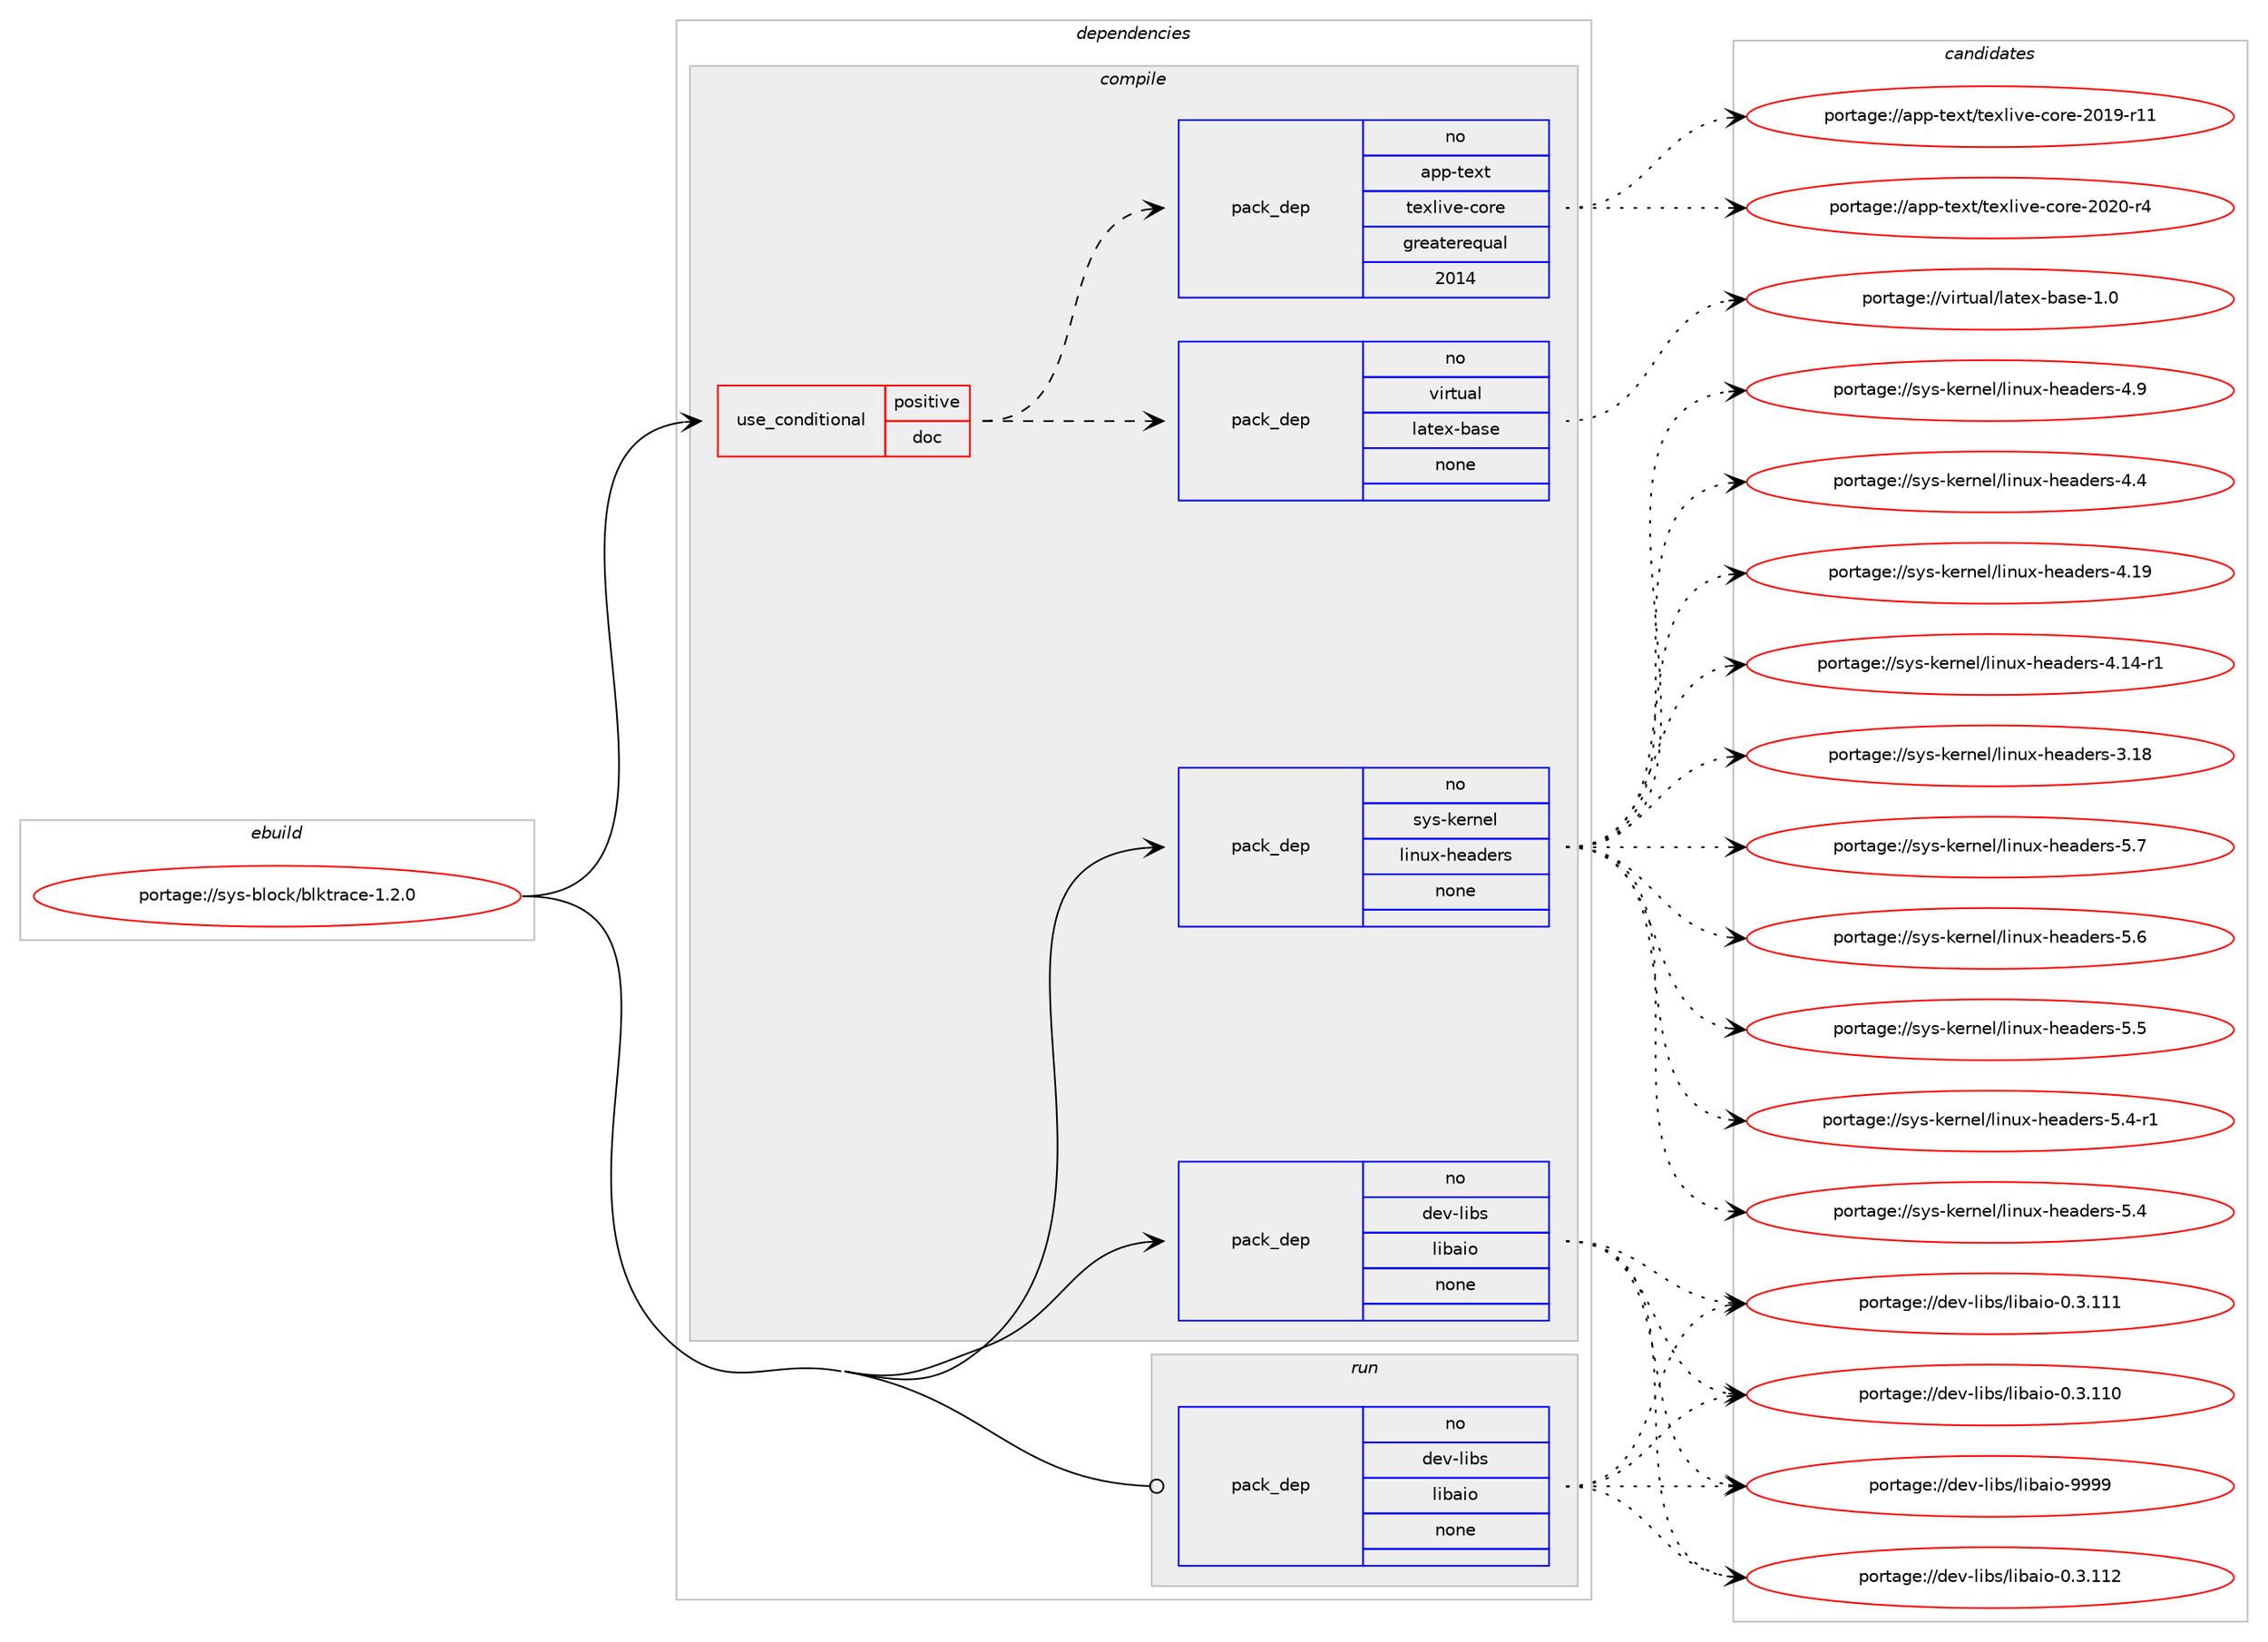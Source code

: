 digraph prolog {

# *************
# Graph options
# *************

newrank=true;
concentrate=true;
compound=true;
graph [rankdir=LR,fontname=Helvetica,fontsize=10,ranksep=1.5];#, ranksep=2.5, nodesep=0.2];
edge  [arrowhead=vee];
node  [fontname=Helvetica,fontsize=10];

# **********
# The ebuild
# **********

subgraph cluster_leftcol {
color=gray;
rank=same;
label=<<i>ebuild</i>>;
id [label="portage://sys-block/blktrace-1.2.0", color=red, width=4, href="../sys-block/blktrace-1.2.0.svg"];
}

# ****************
# The dependencies
# ****************

subgraph cluster_midcol {
color=gray;
label=<<i>dependencies</i>>;
subgraph cluster_compile {
fillcolor="#eeeeee";
style=filled;
label=<<i>compile</i>>;
subgraph cond397 {
dependency3101 [label=<<TABLE BORDER="0" CELLBORDER="1" CELLSPACING="0" CELLPADDING="4"><TR><TD ROWSPAN="3" CELLPADDING="10">use_conditional</TD></TR><TR><TD>positive</TD></TR><TR><TD>doc</TD></TR></TABLE>>, shape=none, color=red];
subgraph pack2638 {
dependency3102 [label=<<TABLE BORDER="0" CELLBORDER="1" CELLSPACING="0" CELLPADDING="4" WIDTH="220"><TR><TD ROWSPAN="6" CELLPADDING="30">pack_dep</TD></TR><TR><TD WIDTH="110">no</TD></TR><TR><TD>virtual</TD></TR><TR><TD>latex-base</TD></TR><TR><TD>none</TD></TR><TR><TD></TD></TR></TABLE>>, shape=none, color=blue];
}
dependency3101:e -> dependency3102:w [weight=20,style="dashed",arrowhead="vee"];
subgraph pack2639 {
dependency3103 [label=<<TABLE BORDER="0" CELLBORDER="1" CELLSPACING="0" CELLPADDING="4" WIDTH="220"><TR><TD ROWSPAN="6" CELLPADDING="30">pack_dep</TD></TR><TR><TD WIDTH="110">no</TD></TR><TR><TD>app-text</TD></TR><TR><TD>texlive-core</TD></TR><TR><TD>greaterequal</TD></TR><TR><TD>2014</TD></TR></TABLE>>, shape=none, color=blue];
}
dependency3101:e -> dependency3103:w [weight=20,style="dashed",arrowhead="vee"];
}
id:e -> dependency3101:w [weight=20,style="solid",arrowhead="vee"];
subgraph pack2640 {
dependency3104 [label=<<TABLE BORDER="0" CELLBORDER="1" CELLSPACING="0" CELLPADDING="4" WIDTH="220"><TR><TD ROWSPAN="6" CELLPADDING="30">pack_dep</TD></TR><TR><TD WIDTH="110">no</TD></TR><TR><TD>dev-libs</TD></TR><TR><TD>libaio</TD></TR><TR><TD>none</TD></TR><TR><TD></TD></TR></TABLE>>, shape=none, color=blue];
}
id:e -> dependency3104:w [weight=20,style="solid",arrowhead="vee"];
subgraph pack2641 {
dependency3105 [label=<<TABLE BORDER="0" CELLBORDER="1" CELLSPACING="0" CELLPADDING="4" WIDTH="220"><TR><TD ROWSPAN="6" CELLPADDING="30">pack_dep</TD></TR><TR><TD WIDTH="110">no</TD></TR><TR><TD>sys-kernel</TD></TR><TR><TD>linux-headers</TD></TR><TR><TD>none</TD></TR><TR><TD></TD></TR></TABLE>>, shape=none, color=blue];
}
id:e -> dependency3105:w [weight=20,style="solid",arrowhead="vee"];
}
subgraph cluster_compileandrun {
fillcolor="#eeeeee";
style=filled;
label=<<i>compile and run</i>>;
}
subgraph cluster_run {
fillcolor="#eeeeee";
style=filled;
label=<<i>run</i>>;
subgraph pack2642 {
dependency3106 [label=<<TABLE BORDER="0" CELLBORDER="1" CELLSPACING="0" CELLPADDING="4" WIDTH="220"><TR><TD ROWSPAN="6" CELLPADDING="30">pack_dep</TD></TR><TR><TD WIDTH="110">no</TD></TR><TR><TD>dev-libs</TD></TR><TR><TD>libaio</TD></TR><TR><TD>none</TD></TR><TR><TD></TD></TR></TABLE>>, shape=none, color=blue];
}
id:e -> dependency3106:w [weight=20,style="solid",arrowhead="odot"];
}
}

# **************
# The candidates
# **************

subgraph cluster_choices {
rank=same;
color=gray;
label=<<i>candidates</i>>;

subgraph choice2638 {
color=black;
nodesep=1;
choice11810511411611797108471089711610112045989711510145494648 [label="portage://virtual/latex-base-1.0", color=red, width=4,href="../virtual/latex-base-1.0.svg"];
dependency3102:e -> choice11810511411611797108471089711610112045989711510145494648:w [style=dotted,weight="100"];
}
subgraph choice2639 {
color=black;
nodesep=1;
choice971121124511610112011647116101120108105118101459911111410145504850484511452 [label="portage://app-text/texlive-core-2020-r4", color=red, width=4,href="../app-text/texlive-core-2020-r4.svg"];
choice97112112451161011201164711610112010810511810145991111141014550484957451144949 [label="portage://app-text/texlive-core-2019-r11", color=red, width=4,href="../app-text/texlive-core-2019-r11.svg"];
dependency3103:e -> choice971121124511610112011647116101120108105118101459911111410145504850484511452:w [style=dotted,weight="100"];
dependency3103:e -> choice97112112451161011201164711610112010810511810145991111141014550484957451144949:w [style=dotted,weight="100"];
}
subgraph choice2640 {
color=black;
nodesep=1;
choice10010111845108105981154710810598971051114557575757 [label="portage://dev-libs/libaio-9999", color=red, width=4,href="../dev-libs/libaio-9999.svg"];
choice10010111845108105981154710810598971051114548465146494950 [label="portage://dev-libs/libaio-0.3.112", color=red, width=4,href="../dev-libs/libaio-0.3.112.svg"];
choice10010111845108105981154710810598971051114548465146494949 [label="portage://dev-libs/libaio-0.3.111", color=red, width=4,href="../dev-libs/libaio-0.3.111.svg"];
choice10010111845108105981154710810598971051114548465146494948 [label="portage://dev-libs/libaio-0.3.110", color=red, width=4,href="../dev-libs/libaio-0.3.110.svg"];
dependency3104:e -> choice10010111845108105981154710810598971051114557575757:w [style=dotted,weight="100"];
dependency3104:e -> choice10010111845108105981154710810598971051114548465146494950:w [style=dotted,weight="100"];
dependency3104:e -> choice10010111845108105981154710810598971051114548465146494949:w [style=dotted,weight="100"];
dependency3104:e -> choice10010111845108105981154710810598971051114548465146494948:w [style=dotted,weight="100"];
}
subgraph choice2641 {
color=black;
nodesep=1;
choice1151211154510710111411010110847108105110117120451041019710010111411545534655 [label="portage://sys-kernel/linux-headers-5.7", color=red, width=4,href="../sys-kernel/linux-headers-5.7.svg"];
choice1151211154510710111411010110847108105110117120451041019710010111411545534654 [label="portage://sys-kernel/linux-headers-5.6", color=red, width=4,href="../sys-kernel/linux-headers-5.6.svg"];
choice1151211154510710111411010110847108105110117120451041019710010111411545534653 [label="portage://sys-kernel/linux-headers-5.5", color=red, width=4,href="../sys-kernel/linux-headers-5.5.svg"];
choice11512111545107101114110101108471081051101171204510410197100101114115455346524511449 [label="portage://sys-kernel/linux-headers-5.4-r1", color=red, width=4,href="../sys-kernel/linux-headers-5.4-r1.svg"];
choice1151211154510710111411010110847108105110117120451041019710010111411545534652 [label="portage://sys-kernel/linux-headers-5.4", color=red, width=4,href="../sys-kernel/linux-headers-5.4.svg"];
choice1151211154510710111411010110847108105110117120451041019710010111411545524657 [label="portage://sys-kernel/linux-headers-4.9", color=red, width=4,href="../sys-kernel/linux-headers-4.9.svg"];
choice1151211154510710111411010110847108105110117120451041019710010111411545524652 [label="portage://sys-kernel/linux-headers-4.4", color=red, width=4,href="../sys-kernel/linux-headers-4.4.svg"];
choice115121115451071011141101011084710810511011712045104101971001011141154552464957 [label="portage://sys-kernel/linux-headers-4.19", color=red, width=4,href="../sys-kernel/linux-headers-4.19.svg"];
choice1151211154510710111411010110847108105110117120451041019710010111411545524649524511449 [label="portage://sys-kernel/linux-headers-4.14-r1", color=red, width=4,href="../sys-kernel/linux-headers-4.14-r1.svg"];
choice115121115451071011141101011084710810511011712045104101971001011141154551464956 [label="portage://sys-kernel/linux-headers-3.18", color=red, width=4,href="../sys-kernel/linux-headers-3.18.svg"];
dependency3105:e -> choice1151211154510710111411010110847108105110117120451041019710010111411545534655:w [style=dotted,weight="100"];
dependency3105:e -> choice1151211154510710111411010110847108105110117120451041019710010111411545534654:w [style=dotted,weight="100"];
dependency3105:e -> choice1151211154510710111411010110847108105110117120451041019710010111411545534653:w [style=dotted,weight="100"];
dependency3105:e -> choice11512111545107101114110101108471081051101171204510410197100101114115455346524511449:w [style=dotted,weight="100"];
dependency3105:e -> choice1151211154510710111411010110847108105110117120451041019710010111411545534652:w [style=dotted,weight="100"];
dependency3105:e -> choice1151211154510710111411010110847108105110117120451041019710010111411545524657:w [style=dotted,weight="100"];
dependency3105:e -> choice1151211154510710111411010110847108105110117120451041019710010111411545524652:w [style=dotted,weight="100"];
dependency3105:e -> choice115121115451071011141101011084710810511011712045104101971001011141154552464957:w [style=dotted,weight="100"];
dependency3105:e -> choice1151211154510710111411010110847108105110117120451041019710010111411545524649524511449:w [style=dotted,weight="100"];
dependency3105:e -> choice115121115451071011141101011084710810511011712045104101971001011141154551464956:w [style=dotted,weight="100"];
}
subgraph choice2642 {
color=black;
nodesep=1;
choice10010111845108105981154710810598971051114557575757 [label="portage://dev-libs/libaio-9999", color=red, width=4,href="../dev-libs/libaio-9999.svg"];
choice10010111845108105981154710810598971051114548465146494950 [label="portage://dev-libs/libaio-0.3.112", color=red, width=4,href="../dev-libs/libaio-0.3.112.svg"];
choice10010111845108105981154710810598971051114548465146494949 [label="portage://dev-libs/libaio-0.3.111", color=red, width=4,href="../dev-libs/libaio-0.3.111.svg"];
choice10010111845108105981154710810598971051114548465146494948 [label="portage://dev-libs/libaio-0.3.110", color=red, width=4,href="../dev-libs/libaio-0.3.110.svg"];
dependency3106:e -> choice10010111845108105981154710810598971051114557575757:w [style=dotted,weight="100"];
dependency3106:e -> choice10010111845108105981154710810598971051114548465146494950:w [style=dotted,weight="100"];
dependency3106:e -> choice10010111845108105981154710810598971051114548465146494949:w [style=dotted,weight="100"];
dependency3106:e -> choice10010111845108105981154710810598971051114548465146494948:w [style=dotted,weight="100"];
}
}

}
